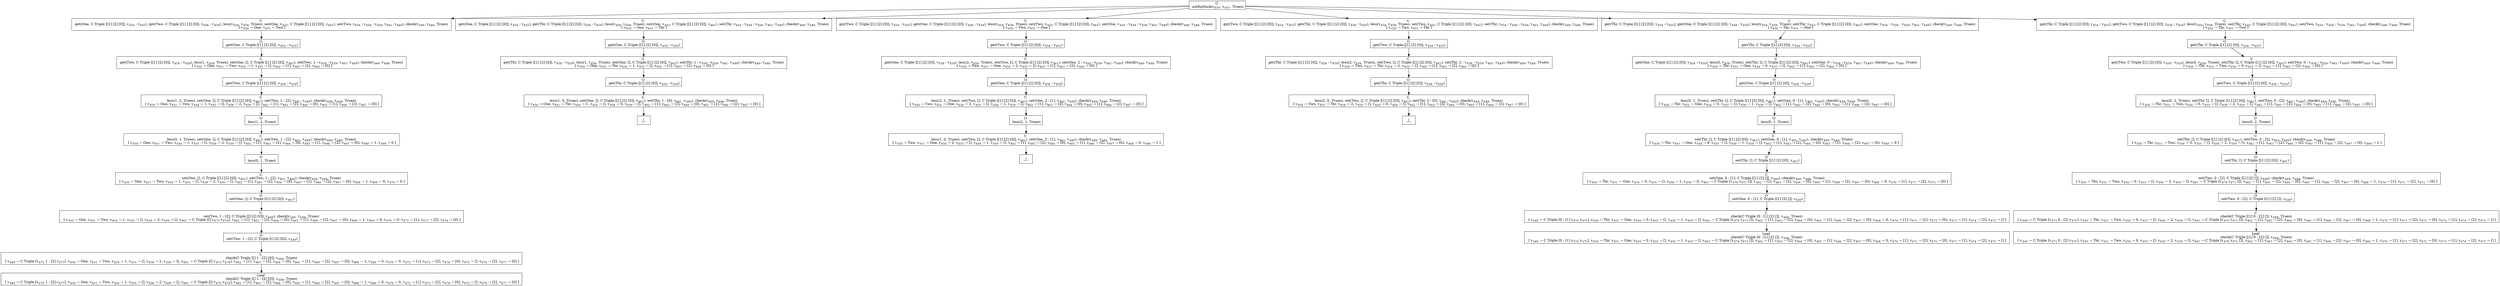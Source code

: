 digraph {
    graph [rankdir=TB
          ,bgcolor=transparent];
    node [shape=box
         ,fillcolor=white
         ,style=filled];
    0 [label=<O <BR/> notEqStick(v<SUB>450</SUB>, v<SUB>451</SUB>, Trueo)>];
    1 [label=<C <BR/> get(One, C Triple [[1] [2] [0]], v<SUB>454</SUB> : v<SUB>455</SUB>), get(Two, C Triple [[1] [2] [0]], v<SUB>458</SUB> : v<SUB>459</SUB>), less(v<SUB>454</SUB>, v<SUB>458</SUB>, Trueo), set(One, v<SUB>455</SUB>, C Triple [[1] [2] [0]], v<SUB>461</SUB>), set(Two, v<SUB>454</SUB> : v<SUB>458</SUB> : v<SUB>459</SUB>, v<SUB>461</SUB>, v<SUB>449</SUB>), check(v<SUB>449</SUB>, v<SUB>448</SUB>, Trueo) <BR/>  [ v<SUB>450</SUB> &rarr; One, v<SUB>451</SUB> &rarr; Two ] >];
    2 [label=<C <BR/> get(One, C Triple [[1] [2] [0]], v<SUB>454</SUB> : v<SUB>455</SUB>), get(Thr, C Triple [[1] [2] [0]], v<SUB>458</SUB> : v<SUB>459</SUB>), less(v<SUB>454</SUB>, v<SUB>458</SUB>, Trueo), set(One, v<SUB>455</SUB>, C Triple [[1] [2] [0]], v<SUB>461</SUB>), set(Thr, v<SUB>454</SUB> : v<SUB>458</SUB> : v<SUB>459</SUB>, v<SUB>461</SUB>, v<SUB>449</SUB>), check(v<SUB>449</SUB>, v<SUB>448</SUB>, Trueo) <BR/>  [ v<SUB>450</SUB> &rarr; One, v<SUB>451</SUB> &rarr; Thr ] >];
    3 [label=<C <BR/> get(Two, C Triple [[1] [2] [0]], v<SUB>454</SUB> : v<SUB>455</SUB>), get(One, C Triple [[1] [2] [0]], v<SUB>458</SUB> : v<SUB>459</SUB>), less(v<SUB>454</SUB>, v<SUB>458</SUB>, Trueo), set(Two, v<SUB>455</SUB>, C Triple [[1] [2] [0]], v<SUB>461</SUB>), set(One, v<SUB>454</SUB> : v<SUB>458</SUB> : v<SUB>459</SUB>, v<SUB>461</SUB>, v<SUB>449</SUB>), check(v<SUB>449</SUB>, v<SUB>448</SUB>, Trueo) <BR/>  [ v<SUB>450</SUB> &rarr; Two, v<SUB>451</SUB> &rarr; One ] >];
    4 [label=<C <BR/> get(Two, C Triple [[1] [2] [0]], v<SUB>454</SUB> : v<SUB>455</SUB>), get(Thr, C Triple [[1] [2] [0]], v<SUB>458</SUB> : v<SUB>459</SUB>), less(v<SUB>454</SUB>, v<SUB>458</SUB>, Trueo), set(Two, v<SUB>455</SUB>, C Triple [[1] [2] [0]], v<SUB>461</SUB>), set(Thr, v<SUB>454</SUB> : v<SUB>458</SUB> : v<SUB>459</SUB>, v<SUB>461</SUB>, v<SUB>449</SUB>), check(v<SUB>449</SUB>, v<SUB>448</SUB>, Trueo) <BR/>  [ v<SUB>450</SUB> &rarr; Two, v<SUB>451</SUB> &rarr; Thr ] >];
    5 [label=<C <BR/> get(Thr, C Triple [[1] [2] [0]], v<SUB>454</SUB> : v<SUB>455</SUB>), get(One, C Triple [[1] [2] [0]], v<SUB>458</SUB> : v<SUB>459</SUB>), less(v<SUB>454</SUB>, v<SUB>458</SUB>, Trueo), set(Thr, v<SUB>455</SUB>, C Triple [[1] [2] [0]], v<SUB>461</SUB>), set(One, v<SUB>454</SUB> : v<SUB>458</SUB> : v<SUB>459</SUB>, v<SUB>461</SUB>, v<SUB>449</SUB>), check(v<SUB>449</SUB>, v<SUB>448</SUB>, Trueo) <BR/>  [ v<SUB>450</SUB> &rarr; Thr, v<SUB>451</SUB> &rarr; One ] >];
    6 [label=<C <BR/> get(Thr, C Triple [[1] [2] [0]], v<SUB>454</SUB> : v<SUB>455</SUB>), get(Two, C Triple [[1] [2] [0]], v<SUB>458</SUB> : v<SUB>459</SUB>), less(v<SUB>454</SUB>, v<SUB>458</SUB>, Trueo), set(Thr, v<SUB>455</SUB>, C Triple [[1] [2] [0]], v<SUB>461</SUB>), set(Two, v<SUB>454</SUB> : v<SUB>458</SUB> : v<SUB>459</SUB>, v<SUB>461</SUB>, v<SUB>449</SUB>), check(v<SUB>449</SUB>, v<SUB>448</SUB>, Trueo) <BR/>  [ v<SUB>450</SUB> &rarr; Thr, v<SUB>451</SUB> &rarr; Two ] >];
    7 [label=<O <BR/> get(One, C Triple [[1] [2] [0]], v<SUB>454</SUB> : v<SUB>455</SUB>)>];
    8 [label=<C <BR/> get(Two, C Triple [[1] [2] [0]], v<SUB>458</SUB> : v<SUB>459</SUB>), less(1, v<SUB>458</SUB>, Trueo), set(One, [], C Triple [[1] [2] [0]], v<SUB>461</SUB>), set(Two, 1 : v<SUB>458</SUB> : v<SUB>459</SUB>, v<SUB>461</SUB>, v<SUB>449</SUB>), check(v<SUB>449</SUB>, v<SUB>448</SUB>, Trueo) <BR/>  [ v<SUB>450</SUB> &rarr; One, v<SUB>451</SUB> &rarr; Two, v<SUB>454</SUB> &rarr; 1, v<SUB>455</SUB> &rarr; [], v<SUB>462</SUB> &rarr; [1], v<SUB>463</SUB> &rarr; [2], v<SUB>464</SUB> &rarr; [0] ] >];
    9 [label=<O <BR/> get(Two, C Triple [[1] [2] [0]], v<SUB>458</SUB> : v<SUB>459</SUB>)>];
    10 [label=<C <BR/> less(1, 2, Trueo), set(One, [], C Triple [[1] [2] [0]], v<SUB>461</SUB>), set(Two, 1 : [2], v<SUB>461</SUB>, v<SUB>449</SUB>), check(v<SUB>449</SUB>, v<SUB>448</SUB>, Trueo) <BR/>  [ v<SUB>450</SUB> &rarr; One, v<SUB>451</SUB> &rarr; Two, v<SUB>454</SUB> &rarr; 1, v<SUB>455</SUB> &rarr; [], v<SUB>458</SUB> &rarr; 2, v<SUB>459</SUB> &rarr; [], v<SUB>462</SUB> &rarr; [1], v<SUB>463</SUB> &rarr; [2], v<SUB>464</SUB> &rarr; [0], v<SUB>465</SUB> &rarr; [1], v<SUB>466</SUB> &rarr; [2], v<SUB>467</SUB> &rarr; [0] ] >];
    11 [label=<O <BR/> less(1, 2, Trueo)>];
    12 [label=<C <BR/> less(0, 1, Trueo), set(One, [], C Triple [[1] [2] [0]], v<SUB>461</SUB>), set(Two, 1 : [2], v<SUB>461</SUB>, v<SUB>449</SUB>), check(v<SUB>449</SUB>, v<SUB>448</SUB>, Trueo) <BR/>  [ v<SUB>450</SUB> &rarr; One, v<SUB>451</SUB> &rarr; Two, v<SUB>454</SUB> &rarr; 1, v<SUB>455</SUB> &rarr; [], v<SUB>458</SUB> &rarr; 2, v<SUB>459</SUB> &rarr; [], v<SUB>462</SUB> &rarr; [1], v<SUB>463</SUB> &rarr; [2], v<SUB>464</SUB> &rarr; [0], v<SUB>465</SUB> &rarr; [1], v<SUB>466</SUB> &rarr; [2], v<SUB>467</SUB> &rarr; [0], v<SUB>468</SUB> &rarr; 1, v<SUB>469</SUB> &rarr; 0 ] >];
    13 [label=<O <BR/> less(0, 1, Trueo)>];
    14 [label=<C <BR/> set(One, [], C Triple [[1] [2] [0]], v<SUB>461</SUB>), set(Two, 1 : [2], v<SUB>461</SUB>, v<SUB>449</SUB>), check(v<SUB>449</SUB>, v<SUB>448</SUB>, Trueo) <BR/>  [ v<SUB>450</SUB> &rarr; One, v<SUB>451</SUB> &rarr; Two, v<SUB>454</SUB> &rarr; 1, v<SUB>455</SUB> &rarr; [], v<SUB>458</SUB> &rarr; 2, v<SUB>459</SUB> &rarr; [], v<SUB>462</SUB> &rarr; [1], v<SUB>463</SUB> &rarr; [2], v<SUB>464</SUB> &rarr; [0], v<SUB>465</SUB> &rarr; [1], v<SUB>466</SUB> &rarr; [2], v<SUB>467</SUB> &rarr; [0], v<SUB>468</SUB> &rarr; 1, v<SUB>469</SUB> &rarr; 0, v<SUB>470</SUB> &rarr; 0 ] >];
    15 [label=<O <BR/> set(One, [], C Triple [[1] [2] [0]], v<SUB>461</SUB>)>];
    16 [label=<C <BR/> set(Two, 1 : [2], C Triple [[] [2] [0]], v<SUB>449</SUB>), check(v<SUB>449</SUB>, v<SUB>448</SUB>, Trueo) <BR/>  [ v<SUB>450</SUB> &rarr; One, v<SUB>451</SUB> &rarr; Two, v<SUB>454</SUB> &rarr; 1, v<SUB>455</SUB> &rarr; [], v<SUB>458</SUB> &rarr; 2, v<SUB>459</SUB> &rarr; [], v<SUB>461</SUB> &rarr; C Triple [[] v<SUB>473</SUB> v<SUB>474</SUB>], v<SUB>462</SUB> &rarr; [1], v<SUB>463</SUB> &rarr; [2], v<SUB>464</SUB> &rarr; [0], v<SUB>465</SUB> &rarr; [1], v<SUB>466</SUB> &rarr; [2], v<SUB>467</SUB> &rarr; [0], v<SUB>468</SUB> &rarr; 1, v<SUB>469</SUB> &rarr; 0, v<SUB>470</SUB> &rarr; 0, v<SUB>472</SUB> &rarr; [1], v<SUB>473</SUB> &rarr; [2], v<SUB>474</SUB> &rarr; [0] ] >];
    17 [label=<O <BR/> set(Two, 1 : [2], C Triple [[] [2] [0]], v<SUB>449</SUB>)>];
    18 [label=<C <BR/> check(C Triple [[] 1 : [2] [0]], v<SUB>448</SUB>, Trueo) <BR/>  [ v<SUB>449</SUB> &rarr; C Triple [v<SUB>475</SUB> 1 : [2] v<SUB>477</SUB>], v<SUB>450</SUB> &rarr; One, v<SUB>451</SUB> &rarr; Two, v<SUB>454</SUB> &rarr; 1, v<SUB>455</SUB> &rarr; [], v<SUB>458</SUB> &rarr; 2, v<SUB>459</SUB> &rarr; [], v<SUB>461</SUB> &rarr; C Triple [[] v<SUB>473</SUB> v<SUB>474</SUB>], v<SUB>462</SUB> &rarr; [1], v<SUB>463</SUB> &rarr; [2], v<SUB>464</SUB> &rarr; [0], v<SUB>465</SUB> &rarr; [1], v<SUB>466</SUB> &rarr; [2], v<SUB>467</SUB> &rarr; [0], v<SUB>468</SUB> &rarr; 1, v<SUB>469</SUB> &rarr; 0, v<SUB>470</SUB> &rarr; 0, v<SUB>472</SUB> &rarr; [1], v<SUB>473</SUB> &rarr; [2], v<SUB>474</SUB> &rarr; [0], v<SUB>475</SUB> &rarr; [], v<SUB>476</SUB> &rarr; [2], v<SUB>477</SUB> &rarr; [0] ] >];
    19 [label=<Leaf <BR/> check(C Triple [[] 1 : [2] [0]], v<SUB>448</SUB>, Trueo) <BR/>  [ v<SUB>449</SUB> &rarr; C Triple [v<SUB>475</SUB> 1 : [2] v<SUB>477</SUB>], v<SUB>450</SUB> &rarr; One, v<SUB>451</SUB> &rarr; Two, v<SUB>454</SUB> &rarr; 1, v<SUB>455</SUB> &rarr; [], v<SUB>458</SUB> &rarr; 2, v<SUB>459</SUB> &rarr; [], v<SUB>461</SUB> &rarr; C Triple [[] v<SUB>473</SUB> v<SUB>474</SUB>], v<SUB>462</SUB> &rarr; [1], v<SUB>463</SUB> &rarr; [2], v<SUB>464</SUB> &rarr; [0], v<SUB>465</SUB> &rarr; [1], v<SUB>466</SUB> &rarr; [2], v<SUB>467</SUB> &rarr; [0], v<SUB>468</SUB> &rarr; 1, v<SUB>469</SUB> &rarr; 0, v<SUB>470</SUB> &rarr; 0, v<SUB>472</SUB> &rarr; [1], v<SUB>473</SUB> &rarr; [2], v<SUB>474</SUB> &rarr; [0], v<SUB>475</SUB> &rarr; [], v<SUB>476</SUB> &rarr; [2], v<SUB>477</SUB> &rarr; [0] ] >];
    20 [label=<O <BR/> get(One, C Triple [[1] [2] [0]], v<SUB>454</SUB> : v<SUB>455</SUB>)>];
    21 [label=<C <BR/> get(Thr, C Triple [[1] [2] [0]], v<SUB>458</SUB> : v<SUB>459</SUB>), less(1, v<SUB>458</SUB>, Trueo), set(One, [], C Triple [[1] [2] [0]], v<SUB>461</SUB>), set(Thr, 1 : v<SUB>458</SUB> : v<SUB>459</SUB>, v<SUB>461</SUB>, v<SUB>449</SUB>), check(v<SUB>449</SUB>, v<SUB>448</SUB>, Trueo) <BR/>  [ v<SUB>450</SUB> &rarr; One, v<SUB>451</SUB> &rarr; Thr, v<SUB>454</SUB> &rarr; 1, v<SUB>455</SUB> &rarr; [], v<SUB>462</SUB> &rarr; [1], v<SUB>463</SUB> &rarr; [2], v<SUB>464</SUB> &rarr; [0] ] >];
    22 [label=<O <BR/> get(Thr, C Triple [[1] [2] [0]], v<SUB>458</SUB> : v<SUB>459</SUB>)>];
    23 [label=<C <BR/> less(1, 0, Trueo), set(One, [], C Triple [[1] [2] [0]], v<SUB>461</SUB>), set(Thr, 1 : [0], v<SUB>461</SUB>, v<SUB>449</SUB>), check(v<SUB>449</SUB>, v<SUB>448</SUB>, Trueo) <BR/>  [ v<SUB>450</SUB> &rarr; One, v<SUB>451</SUB> &rarr; Thr, v<SUB>454</SUB> &rarr; 1, v<SUB>455</SUB> &rarr; [], v<SUB>458</SUB> &rarr; 0, v<SUB>459</SUB> &rarr; [], v<SUB>462</SUB> &rarr; [1], v<SUB>463</SUB> &rarr; [2], v<SUB>464</SUB> &rarr; [0], v<SUB>465</SUB> &rarr; [1], v<SUB>466</SUB> &rarr; [2], v<SUB>467</SUB> &rarr; [0] ] >];
    24 [label=<_|_>];
    25 [label=<O <BR/> get(Two, C Triple [[1] [2] [0]], v<SUB>454</SUB> : v<SUB>455</SUB>)>];
    26 [label=<C <BR/> get(One, C Triple [[1] [2] [0]], v<SUB>458</SUB> : v<SUB>459</SUB>), less(2, v<SUB>458</SUB>, Trueo), set(Two, [], C Triple [[1] [2] [0]], v<SUB>461</SUB>), set(One, 2 : v<SUB>458</SUB> : v<SUB>459</SUB>, v<SUB>461</SUB>, v<SUB>449</SUB>), check(v<SUB>449</SUB>, v<SUB>448</SUB>, Trueo) <BR/>  [ v<SUB>450</SUB> &rarr; Two, v<SUB>451</SUB> &rarr; One, v<SUB>454</SUB> &rarr; 2, v<SUB>455</SUB> &rarr; [], v<SUB>462</SUB> &rarr; [1], v<SUB>463</SUB> &rarr; [2], v<SUB>464</SUB> &rarr; [0] ] >];
    27 [label=<O <BR/> get(One, C Triple [[1] [2] [0]], v<SUB>458</SUB> : v<SUB>459</SUB>)>];
    28 [label=<C <BR/> less(2, 1, Trueo), set(Two, [], C Triple [[1] [2] [0]], v<SUB>461</SUB>), set(One, 2 : [1], v<SUB>461</SUB>, v<SUB>449</SUB>), check(v<SUB>449</SUB>, v<SUB>448</SUB>, Trueo) <BR/>  [ v<SUB>450</SUB> &rarr; Two, v<SUB>451</SUB> &rarr; One, v<SUB>454</SUB> &rarr; 2, v<SUB>455</SUB> &rarr; [], v<SUB>458</SUB> &rarr; 1, v<SUB>459</SUB> &rarr; [], v<SUB>462</SUB> &rarr; [1], v<SUB>463</SUB> &rarr; [2], v<SUB>464</SUB> &rarr; [0], v<SUB>465</SUB> &rarr; [1], v<SUB>466</SUB> &rarr; [2], v<SUB>467</SUB> &rarr; [0] ] >];
    29 [label=<O <BR/> less(2, 1, Trueo)>];
    30 [label=<C <BR/> less(1, 0, Trueo), set(Two, [], C Triple [[1] [2] [0]], v<SUB>461</SUB>), set(One, 2 : [1], v<SUB>461</SUB>, v<SUB>449</SUB>), check(v<SUB>449</SUB>, v<SUB>448</SUB>, Trueo) <BR/>  [ v<SUB>450</SUB> &rarr; Two, v<SUB>451</SUB> &rarr; One, v<SUB>454</SUB> &rarr; 2, v<SUB>455</SUB> &rarr; [], v<SUB>458</SUB> &rarr; 1, v<SUB>459</SUB> &rarr; [], v<SUB>462</SUB> &rarr; [1], v<SUB>463</SUB> &rarr; [2], v<SUB>464</SUB> &rarr; [0], v<SUB>465</SUB> &rarr; [1], v<SUB>466</SUB> &rarr; [2], v<SUB>467</SUB> &rarr; [0], v<SUB>468</SUB> &rarr; 0, v<SUB>469</SUB> &rarr; 1 ] >];
    31 [label=<_|_>];
    32 [label=<O <BR/> get(Two, C Triple [[1] [2] [0]], v<SUB>454</SUB> : v<SUB>455</SUB>)>];
    33 [label=<C <BR/> get(Thr, C Triple [[1] [2] [0]], v<SUB>458</SUB> : v<SUB>459</SUB>), less(2, v<SUB>458</SUB>, Trueo), set(Two, [], C Triple [[1] [2] [0]], v<SUB>461</SUB>), set(Thr, 2 : v<SUB>458</SUB> : v<SUB>459</SUB>, v<SUB>461</SUB>, v<SUB>449</SUB>), check(v<SUB>449</SUB>, v<SUB>448</SUB>, Trueo) <BR/>  [ v<SUB>450</SUB> &rarr; Two, v<SUB>451</SUB> &rarr; Thr, v<SUB>454</SUB> &rarr; 2, v<SUB>455</SUB> &rarr; [], v<SUB>462</SUB> &rarr; [1], v<SUB>463</SUB> &rarr; [2], v<SUB>464</SUB> &rarr; [0] ] >];
    34 [label=<O <BR/> get(Thr, C Triple [[1] [2] [0]], v<SUB>458</SUB> : v<SUB>459</SUB>)>];
    35 [label=<C <BR/> less(2, 0, Trueo), set(Two, [], C Triple [[1] [2] [0]], v<SUB>461</SUB>), set(Thr, 2 : [0], v<SUB>461</SUB>, v<SUB>449</SUB>), check(v<SUB>449</SUB>, v<SUB>448</SUB>, Trueo) <BR/>  [ v<SUB>450</SUB> &rarr; Two, v<SUB>451</SUB> &rarr; Thr, v<SUB>454</SUB> &rarr; 2, v<SUB>455</SUB> &rarr; [], v<SUB>458</SUB> &rarr; 0, v<SUB>459</SUB> &rarr; [], v<SUB>462</SUB> &rarr; [1], v<SUB>463</SUB> &rarr; [2], v<SUB>464</SUB> &rarr; [0], v<SUB>465</SUB> &rarr; [1], v<SUB>466</SUB> &rarr; [2], v<SUB>467</SUB> &rarr; [0] ] >];
    36 [label=<_|_>];
    37 [label=<O <BR/> get(Thr, C Triple [[1] [2] [0]], v<SUB>454</SUB> : v<SUB>455</SUB>)>];
    38 [label=<C <BR/> get(One, C Triple [[1] [2] [0]], v<SUB>458</SUB> : v<SUB>459</SUB>), less(0, v<SUB>458</SUB>, Trueo), set(Thr, [], C Triple [[1] [2] [0]], v<SUB>461</SUB>), set(One, 0 : v<SUB>458</SUB> : v<SUB>459</SUB>, v<SUB>461</SUB>, v<SUB>449</SUB>), check(v<SUB>449</SUB>, v<SUB>448</SUB>, Trueo) <BR/>  [ v<SUB>450</SUB> &rarr; Thr, v<SUB>451</SUB> &rarr; One, v<SUB>454</SUB> &rarr; 0, v<SUB>455</SUB> &rarr; [], v<SUB>462</SUB> &rarr; [1], v<SUB>463</SUB> &rarr; [2], v<SUB>464</SUB> &rarr; [0] ] >];
    39 [label=<O <BR/> get(One, C Triple [[1] [2] [0]], v<SUB>458</SUB> : v<SUB>459</SUB>)>];
    40 [label=<C <BR/> less(0, 1, Trueo), set(Thr, [], C Triple [[1] [2] [0]], v<SUB>461</SUB>), set(One, 0 : [1], v<SUB>461</SUB>, v<SUB>449</SUB>), check(v<SUB>449</SUB>, v<SUB>448</SUB>, Trueo) <BR/>  [ v<SUB>450</SUB> &rarr; Thr, v<SUB>451</SUB> &rarr; One, v<SUB>454</SUB> &rarr; 0, v<SUB>455</SUB> &rarr; [], v<SUB>458</SUB> &rarr; 1, v<SUB>459</SUB> &rarr; [], v<SUB>462</SUB> &rarr; [1], v<SUB>463</SUB> &rarr; [2], v<SUB>464</SUB> &rarr; [0], v<SUB>465</SUB> &rarr; [1], v<SUB>466</SUB> &rarr; [2], v<SUB>467</SUB> &rarr; [0] ] >];
    41 [label=<O <BR/> less(0, 1, Trueo)>];
    42 [label=<C <BR/> set(Thr, [], C Triple [[1] [2] [0]], v<SUB>461</SUB>), set(One, 0 : [1], v<SUB>461</SUB>, v<SUB>449</SUB>), check(v<SUB>449</SUB>, v<SUB>448</SUB>, Trueo) <BR/>  [ v<SUB>450</SUB> &rarr; Thr, v<SUB>451</SUB> &rarr; One, v<SUB>454</SUB> &rarr; 0, v<SUB>455</SUB> &rarr; [], v<SUB>458</SUB> &rarr; 1, v<SUB>459</SUB> &rarr; [], v<SUB>462</SUB> &rarr; [1], v<SUB>463</SUB> &rarr; [2], v<SUB>464</SUB> &rarr; [0], v<SUB>465</SUB> &rarr; [1], v<SUB>466</SUB> &rarr; [2], v<SUB>467</SUB> &rarr; [0], v<SUB>468</SUB> &rarr; 0 ] >];
    43 [label=<O <BR/> set(Thr, [], C Triple [[1] [2] [0]], v<SUB>461</SUB>)>];
    44 [label=<C <BR/> set(One, 0 : [1], C Triple [[1] [2] []], v<SUB>449</SUB>), check(v<SUB>449</SUB>, v<SUB>448</SUB>, Trueo) <BR/>  [ v<SUB>450</SUB> &rarr; Thr, v<SUB>451</SUB> &rarr; One, v<SUB>454</SUB> &rarr; 0, v<SUB>455</SUB> &rarr; [], v<SUB>458</SUB> &rarr; 1, v<SUB>459</SUB> &rarr; [], v<SUB>461</SUB> &rarr; C Triple [v<SUB>470</SUB> v<SUB>471</SUB> []], v<SUB>462</SUB> &rarr; [1], v<SUB>463</SUB> &rarr; [2], v<SUB>464</SUB> &rarr; [0], v<SUB>465</SUB> &rarr; [1], v<SUB>466</SUB> &rarr; [2], v<SUB>467</SUB> &rarr; [0], v<SUB>468</SUB> &rarr; 0, v<SUB>470</SUB> &rarr; [1], v<SUB>471</SUB> &rarr; [2], v<SUB>472</SUB> &rarr; [0] ] >];
    45 [label=<O <BR/> set(One, 0 : [1], C Triple [[1] [2] []], v<SUB>449</SUB>)>];
    46 [label=<C <BR/> check(C Triple [0 : [1] [2] []], v<SUB>448</SUB>, Trueo) <BR/>  [ v<SUB>449</SUB> &rarr; C Triple [0 : [1] v<SUB>474</SUB> v<SUB>475</SUB>], v<SUB>450</SUB> &rarr; Thr, v<SUB>451</SUB> &rarr; One, v<SUB>454</SUB> &rarr; 0, v<SUB>455</SUB> &rarr; [], v<SUB>458</SUB> &rarr; 1, v<SUB>459</SUB> &rarr; [], v<SUB>461</SUB> &rarr; C Triple [v<SUB>470</SUB> v<SUB>471</SUB> []], v<SUB>462</SUB> &rarr; [1], v<SUB>463</SUB> &rarr; [2], v<SUB>464</SUB> &rarr; [0], v<SUB>465</SUB> &rarr; [1], v<SUB>466</SUB> &rarr; [2], v<SUB>467</SUB> &rarr; [0], v<SUB>468</SUB> &rarr; 0, v<SUB>470</SUB> &rarr; [1], v<SUB>471</SUB> &rarr; [2], v<SUB>472</SUB> &rarr; [0], v<SUB>473</SUB> &rarr; [1], v<SUB>474</SUB> &rarr; [2], v<SUB>475</SUB> &rarr; [] ] >];
    47 [label=<Leaf <BR/> check(C Triple [0 : [1] [2] []], v<SUB>448</SUB>, Trueo) <BR/>  [ v<SUB>449</SUB> &rarr; C Triple [0 : [1] v<SUB>474</SUB> v<SUB>475</SUB>], v<SUB>450</SUB> &rarr; Thr, v<SUB>451</SUB> &rarr; One, v<SUB>454</SUB> &rarr; 0, v<SUB>455</SUB> &rarr; [], v<SUB>458</SUB> &rarr; 1, v<SUB>459</SUB> &rarr; [], v<SUB>461</SUB> &rarr; C Triple [v<SUB>470</SUB> v<SUB>471</SUB> []], v<SUB>462</SUB> &rarr; [1], v<SUB>463</SUB> &rarr; [2], v<SUB>464</SUB> &rarr; [0], v<SUB>465</SUB> &rarr; [1], v<SUB>466</SUB> &rarr; [2], v<SUB>467</SUB> &rarr; [0], v<SUB>468</SUB> &rarr; 0, v<SUB>470</SUB> &rarr; [1], v<SUB>471</SUB> &rarr; [2], v<SUB>472</SUB> &rarr; [0], v<SUB>473</SUB> &rarr; [1], v<SUB>474</SUB> &rarr; [2], v<SUB>475</SUB> &rarr; [] ] >];
    48 [label=<O <BR/> get(Thr, C Triple [[1] [2] [0]], v<SUB>454</SUB> : v<SUB>455</SUB>)>];
    49 [label=<C <BR/> get(Two, C Triple [[1] [2] [0]], v<SUB>458</SUB> : v<SUB>459</SUB>), less(0, v<SUB>458</SUB>, Trueo), set(Thr, [], C Triple [[1] [2] [0]], v<SUB>461</SUB>), set(Two, 0 : v<SUB>458</SUB> : v<SUB>459</SUB>, v<SUB>461</SUB>, v<SUB>449</SUB>), check(v<SUB>449</SUB>, v<SUB>448</SUB>, Trueo) <BR/>  [ v<SUB>450</SUB> &rarr; Thr, v<SUB>451</SUB> &rarr; Two, v<SUB>454</SUB> &rarr; 0, v<SUB>455</SUB> &rarr; [], v<SUB>462</SUB> &rarr; [1], v<SUB>463</SUB> &rarr; [2], v<SUB>464</SUB> &rarr; [0] ] >];
    50 [label=<O <BR/> get(Two, C Triple [[1] [2] [0]], v<SUB>458</SUB> : v<SUB>459</SUB>)>];
    51 [label=<C <BR/> less(0, 2, Trueo), set(Thr, [], C Triple [[1] [2] [0]], v<SUB>461</SUB>), set(Two, 0 : [2], v<SUB>461</SUB>, v<SUB>449</SUB>), check(v<SUB>449</SUB>, v<SUB>448</SUB>, Trueo) <BR/>  [ v<SUB>450</SUB> &rarr; Thr, v<SUB>451</SUB> &rarr; Two, v<SUB>454</SUB> &rarr; 0, v<SUB>455</SUB> &rarr; [], v<SUB>458</SUB> &rarr; 2, v<SUB>459</SUB> &rarr; [], v<SUB>462</SUB> &rarr; [1], v<SUB>463</SUB> &rarr; [2], v<SUB>464</SUB> &rarr; [0], v<SUB>465</SUB> &rarr; [1], v<SUB>466</SUB> &rarr; [2], v<SUB>467</SUB> &rarr; [0] ] >];
    52 [label=<O <BR/> less(0, 2, Trueo)>];
    53 [label=<C <BR/> set(Thr, [], C Triple [[1] [2] [0]], v<SUB>461</SUB>), set(Two, 0 : [2], v<SUB>461</SUB>, v<SUB>449</SUB>), check(v<SUB>449</SUB>, v<SUB>448</SUB>, Trueo) <BR/>  [ v<SUB>450</SUB> &rarr; Thr, v<SUB>451</SUB> &rarr; Two, v<SUB>454</SUB> &rarr; 0, v<SUB>455</SUB> &rarr; [], v<SUB>458</SUB> &rarr; 2, v<SUB>459</SUB> &rarr; [], v<SUB>462</SUB> &rarr; [1], v<SUB>463</SUB> &rarr; [2], v<SUB>464</SUB> &rarr; [0], v<SUB>465</SUB> &rarr; [1], v<SUB>466</SUB> &rarr; [2], v<SUB>467</SUB> &rarr; [0], v<SUB>468</SUB> &rarr; 1 ] >];
    54 [label=<O <BR/> set(Thr, [], C Triple [[1] [2] [0]], v<SUB>461</SUB>)>];
    55 [label=<C <BR/> set(Two, 0 : [2], C Triple [[1] [2] []], v<SUB>449</SUB>), check(v<SUB>449</SUB>, v<SUB>448</SUB>, Trueo) <BR/>  [ v<SUB>450</SUB> &rarr; Thr, v<SUB>451</SUB> &rarr; Two, v<SUB>454</SUB> &rarr; 0, v<SUB>455</SUB> &rarr; [], v<SUB>458</SUB> &rarr; 2, v<SUB>459</SUB> &rarr; [], v<SUB>461</SUB> &rarr; C Triple [v<SUB>470</SUB> v<SUB>471</SUB> []], v<SUB>462</SUB> &rarr; [1], v<SUB>463</SUB> &rarr; [2], v<SUB>464</SUB> &rarr; [0], v<SUB>465</SUB> &rarr; [1], v<SUB>466</SUB> &rarr; [2], v<SUB>467</SUB> &rarr; [0], v<SUB>468</SUB> &rarr; 1, v<SUB>470</SUB> &rarr; [1], v<SUB>471</SUB> &rarr; [2], v<SUB>472</SUB> &rarr; [0] ] >];
    56 [label=<O <BR/> set(Two, 0 : [2], C Triple [[1] [2] []], v<SUB>449</SUB>)>];
    57 [label=<C <BR/> check(C Triple [[1] 0 : [2] []], v<SUB>448</SUB>, Trueo) <BR/>  [ v<SUB>449</SUB> &rarr; C Triple [v<SUB>473</SUB> 0 : [2] v<SUB>475</SUB>], v<SUB>450</SUB> &rarr; Thr, v<SUB>451</SUB> &rarr; Two, v<SUB>454</SUB> &rarr; 0, v<SUB>455</SUB> &rarr; [], v<SUB>458</SUB> &rarr; 2, v<SUB>459</SUB> &rarr; [], v<SUB>461</SUB> &rarr; C Triple [v<SUB>470</SUB> v<SUB>471</SUB> []], v<SUB>462</SUB> &rarr; [1], v<SUB>463</SUB> &rarr; [2], v<SUB>464</SUB> &rarr; [0], v<SUB>465</SUB> &rarr; [1], v<SUB>466</SUB> &rarr; [2], v<SUB>467</SUB> &rarr; [0], v<SUB>468</SUB> &rarr; 1, v<SUB>470</SUB> &rarr; [1], v<SUB>471</SUB> &rarr; [2], v<SUB>472</SUB> &rarr; [0], v<SUB>473</SUB> &rarr; [1], v<SUB>474</SUB> &rarr; [2], v<SUB>475</SUB> &rarr; [] ] >];
    58 [label=<Leaf <BR/> check(C Triple [[1] 0 : [2] []], v<SUB>448</SUB>, Trueo) <BR/>  [ v<SUB>449</SUB> &rarr; C Triple [v<SUB>473</SUB> 0 : [2] v<SUB>475</SUB>], v<SUB>450</SUB> &rarr; Thr, v<SUB>451</SUB> &rarr; Two, v<SUB>454</SUB> &rarr; 0, v<SUB>455</SUB> &rarr; [], v<SUB>458</SUB> &rarr; 2, v<SUB>459</SUB> &rarr; [], v<SUB>461</SUB> &rarr; C Triple [v<SUB>470</SUB> v<SUB>471</SUB> []], v<SUB>462</SUB> &rarr; [1], v<SUB>463</SUB> &rarr; [2], v<SUB>464</SUB> &rarr; [0], v<SUB>465</SUB> &rarr; [1], v<SUB>466</SUB> &rarr; [2], v<SUB>467</SUB> &rarr; [0], v<SUB>468</SUB> &rarr; 1, v<SUB>470</SUB> &rarr; [1], v<SUB>471</SUB> &rarr; [2], v<SUB>472</SUB> &rarr; [0], v<SUB>473</SUB> &rarr; [1], v<SUB>474</SUB> &rarr; [2], v<SUB>475</SUB> &rarr; [] ] >];
    0 -> 1 [label=""];
    0 -> 2 [label=""];
    0 -> 3 [label=""];
    0 -> 4 [label=""];
    0 -> 5 [label=""];
    0 -> 6 [label=""];
    1 -> 7 [label=""];
    2 -> 20 [label=""];
    3 -> 25 [label=""];
    4 -> 32 [label=""];
    5 -> 37 [label=""];
    6 -> 48 [label=""];
    7 -> 8 [label=""];
    8 -> 9 [label=""];
    9 -> 10 [label=""];
    10 -> 11 [label=""];
    11 -> 12 [label=""];
    12 -> 13 [label=""];
    13 -> 14 [label=""];
    14 -> 15 [label=""];
    15 -> 16 [label=""];
    16 -> 17 [label=""];
    17 -> 18 [label=""];
    18 -> 19 [label=""];
    20 -> 21 [label=""];
    21 -> 22 [label=""];
    22 -> 23 [label=""];
    23 -> 24 [label=""];
    25 -> 26 [label=""];
    26 -> 27 [label=""];
    27 -> 28 [label=""];
    28 -> 29 [label=""];
    29 -> 30 [label=""];
    30 -> 31 [label=""];
    32 -> 33 [label=""];
    33 -> 34 [label=""];
    34 -> 35 [label=""];
    35 -> 36 [label=""];
    37 -> 38 [label=""];
    38 -> 39 [label=""];
    39 -> 40 [label=""];
    40 -> 41 [label=""];
    41 -> 42 [label=""];
    42 -> 43 [label=""];
    43 -> 44 [label=""];
    44 -> 45 [label=""];
    45 -> 46 [label=""];
    46 -> 47 [label=""];
    48 -> 49 [label=""];
    49 -> 50 [label=""];
    50 -> 51 [label=""];
    51 -> 52 [label=""];
    52 -> 53 [label=""];
    53 -> 54 [label=""];
    54 -> 55 [label=""];
    55 -> 56 [label=""];
    56 -> 57 [label=""];
    57 -> 58 [label=""];
}